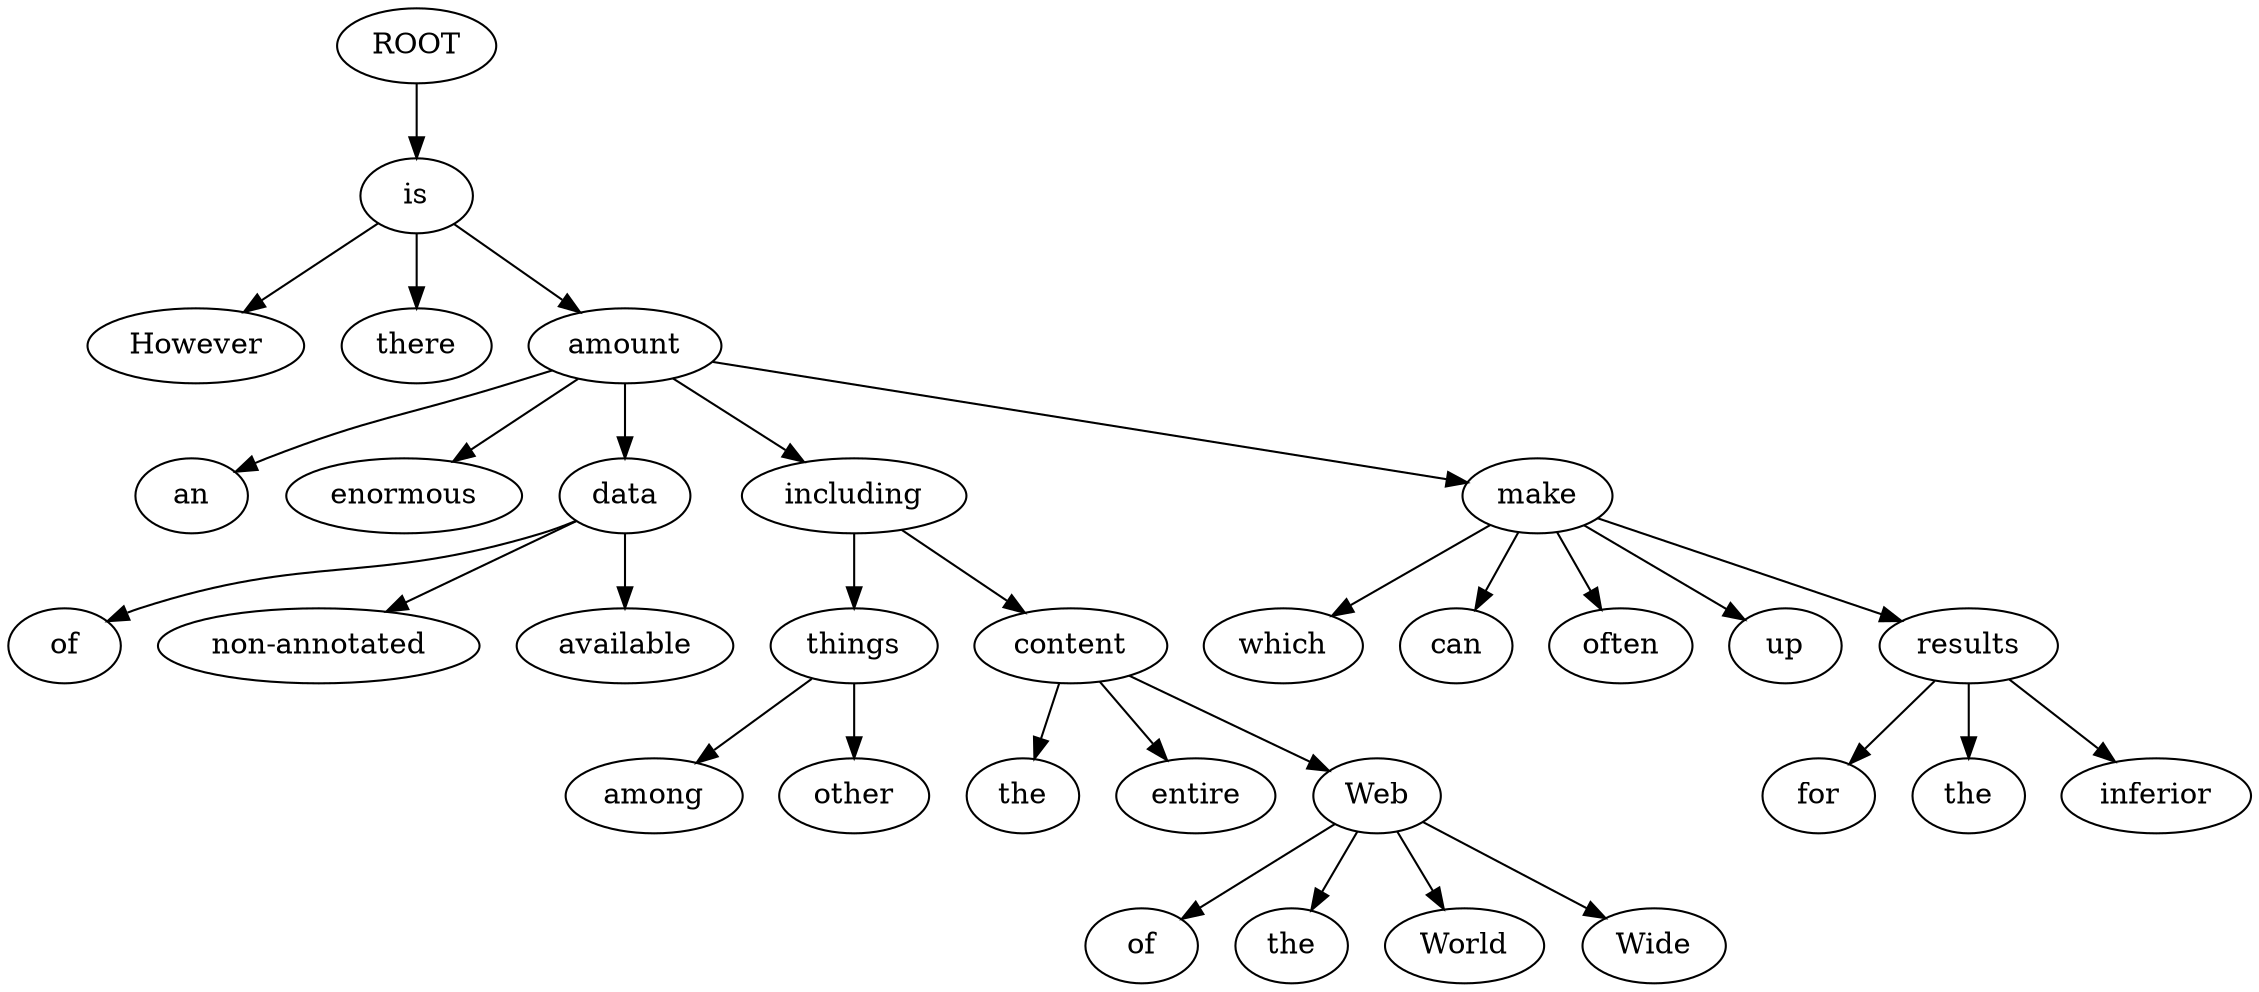 digraph graph30 {
	node0 [label="ROOT"];
	node1 [label="However"];
	node3 [label="there"];
	node4 [label="is"];
	node5 [label="an"];
	node6 [label="enormous"];
	node7 [label="amount"];
	node8 [label="of"];
	node9 [label="non-annotated"];
	node10 [label="data"];
	node11 [label="available"];
	node13 [label="including"];
	node15 [label="among"];
	node16 [label="other"];
	node17 [label="things"];
	node19 [label="the"];
	node20 [label="entire"];
	node21 [label="content"];
	node22 [label="of"];
	node23 [label="the"];
	node24 [label="World"];
	node25 [label="Wide"];
	node26 [label="Web"];
	node29 [label="which"];
	node30 [label="can"];
	node31 [label="often"];
	node32 [label="make"];
	node33 [label="up"];
	node34 [label="for"];
	node35 [label="the"];
	node36 [label="inferior"];
	node37 [label="results"];
	node0 -> node4;
	node4 -> node1;
	node4 -> node3;
	node7 -> node5;
	node7 -> node6;
	node4 -> node7;
	node10 -> node8;
	node10 -> node9;
	node7 -> node10;
	node10 -> node11;
	node7 -> node13;
	node17 -> node15;
	node17 -> node16;
	node13 -> node17;
	node21 -> node19;
	node21 -> node20;
	node13 -> node21;
	node26 -> node22;
	node26 -> node23;
	node26 -> node24;
	node26 -> node25;
	node21 -> node26;
	node32 -> node29;
	node32 -> node30;
	node32 -> node31;
	node7 -> node32;
	node32 -> node33;
	node37 -> node34;
	node37 -> node35;
	node37 -> node36;
	node32 -> node37;
}
